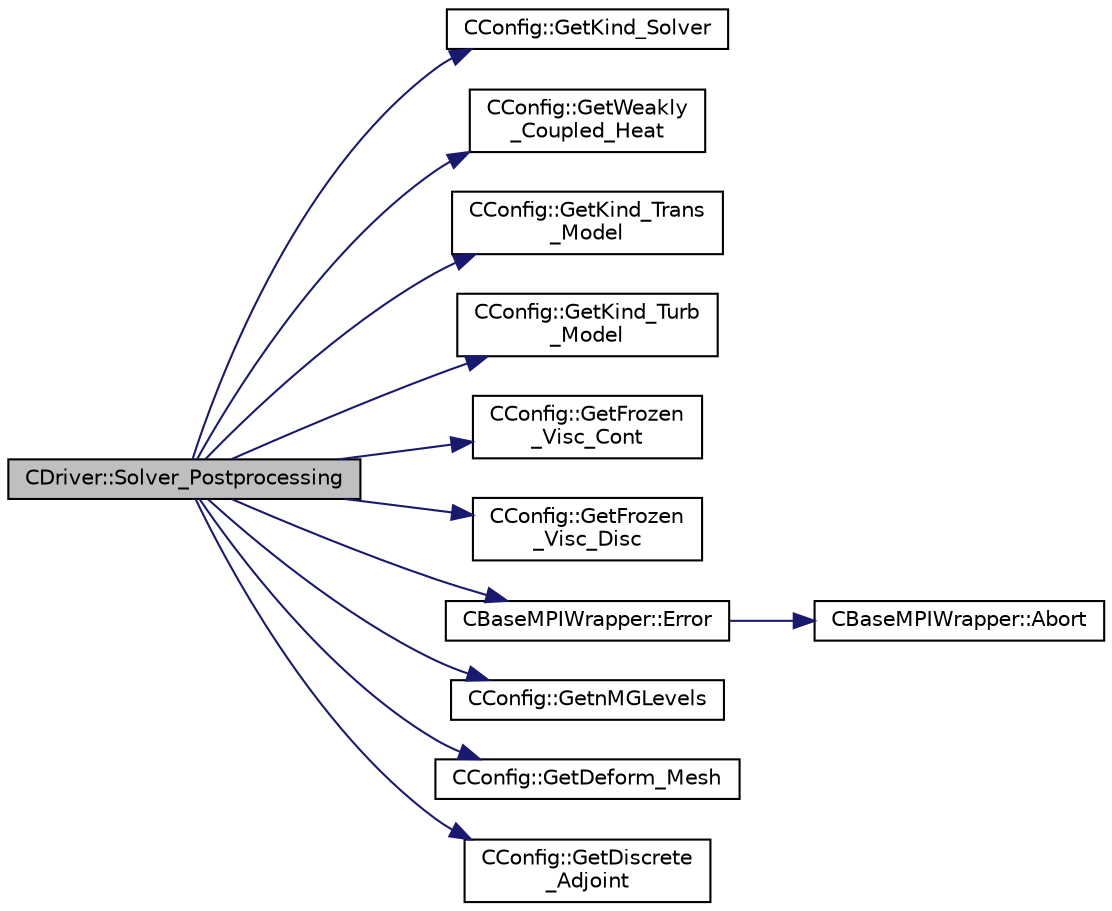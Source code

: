 digraph "CDriver::Solver_Postprocessing"
{
  edge [fontname="Helvetica",fontsize="10",labelfontname="Helvetica",labelfontsize="10"];
  node [fontname="Helvetica",fontsize="10",shape=record];
  rankdir="LR";
  Node1924 [label="CDriver::Solver_Postprocessing",height=0.2,width=0.4,color="black", fillcolor="grey75", style="filled", fontcolor="black"];
  Node1924 -> Node1925 [color="midnightblue",fontsize="10",style="solid",fontname="Helvetica"];
  Node1925 [label="CConfig::GetKind_Solver",height=0.2,width=0.4,color="black", fillcolor="white", style="filled",URL="$class_c_config.html#a0e2628fc803f14ec6179427ee02e8655",tooltip="Governing equations of the flow (it can be different from the run time equation). ..."];
  Node1924 -> Node1926 [color="midnightblue",fontsize="10",style="solid",fontname="Helvetica"];
  Node1926 [label="CConfig::GetWeakly\l_Coupled_Heat",height=0.2,width=0.4,color="black", fillcolor="white", style="filled",URL="$class_c_config.html#adb13f6471b2c0bbef919ae9d8fe95f68",tooltip="Get the heat equation. "];
  Node1924 -> Node1927 [color="midnightblue",fontsize="10",style="solid",fontname="Helvetica"];
  Node1927 [label="CConfig::GetKind_Trans\l_Model",height=0.2,width=0.4,color="black", fillcolor="white", style="filled",URL="$class_c_config.html#a362c61be9d6c43c8913d7379c6fd2300",tooltip="Get the kind of the transition model. "];
  Node1924 -> Node1928 [color="midnightblue",fontsize="10",style="solid",fontname="Helvetica"];
  Node1928 [label="CConfig::GetKind_Turb\l_Model",height=0.2,width=0.4,color="black", fillcolor="white", style="filled",URL="$class_c_config.html#a40aaed07fc5844d505d2c0b7076594d7",tooltip="Get the kind of the turbulence model. "];
  Node1924 -> Node1929 [color="midnightblue",fontsize="10",style="solid",fontname="Helvetica"];
  Node1929 [label="CConfig::GetFrozen\l_Visc_Cont",height=0.2,width=0.4,color="black", fillcolor="white", style="filled",URL="$class_c_config.html#aec67dda6436453412e8647ee6879108b",tooltip="Provides information about the way in which the turbulence will be treated by the cont..."];
  Node1924 -> Node1930 [color="midnightblue",fontsize="10",style="solid",fontname="Helvetica"];
  Node1930 [label="CConfig::GetFrozen\l_Visc_Disc",height=0.2,width=0.4,color="black", fillcolor="white", style="filled",URL="$class_c_config.html#adb146862f57545364350419287581bbc",tooltip="Provides information about the way in which the turbulence will be treated by the disc..."];
  Node1924 -> Node1931 [color="midnightblue",fontsize="10",style="solid",fontname="Helvetica"];
  Node1931 [label="CBaseMPIWrapper::Error",height=0.2,width=0.4,color="black", fillcolor="white", style="filled",URL="$class_c_base_m_p_i_wrapper.html#a04457c47629bda56704e6a8804833eeb"];
  Node1931 -> Node1932 [color="midnightblue",fontsize="10",style="solid",fontname="Helvetica"];
  Node1932 [label="CBaseMPIWrapper::Abort",height=0.2,width=0.4,color="black", fillcolor="white", style="filled",URL="$class_c_base_m_p_i_wrapper.html#a21ef5681e2acb532d345e9bab173ef07"];
  Node1924 -> Node1933 [color="midnightblue",fontsize="10",style="solid",fontname="Helvetica"];
  Node1933 [label="CConfig::GetnMGLevels",height=0.2,width=0.4,color="black", fillcolor="white", style="filled",URL="$class_c_config.html#aea7f78497a5cd863bd065391232329fd",tooltip="Get the number of multigrid levels. "];
  Node1924 -> Node1934 [color="midnightblue",fontsize="10",style="solid",fontname="Helvetica"];
  Node1934 [label="CConfig::GetDeform_Mesh",height=0.2,width=0.4,color="black", fillcolor="white", style="filled",URL="$class_c_config.html#ab43e0c11962342e0026903eb68c44417",tooltip="Get information about whether the mesh will be deformed using pseudo linear elasticity. "];
  Node1924 -> Node1935 [color="midnightblue",fontsize="10",style="solid",fontname="Helvetica"];
  Node1935 [label="CConfig::GetDiscrete\l_Adjoint",height=0.2,width=0.4,color="black", fillcolor="white", style="filled",URL="$class_c_config.html#abe9f117dab934d76e518a9e8e40b142a",tooltip="Get the indicator whether we are solving an discrete adjoint problem. "];
}
